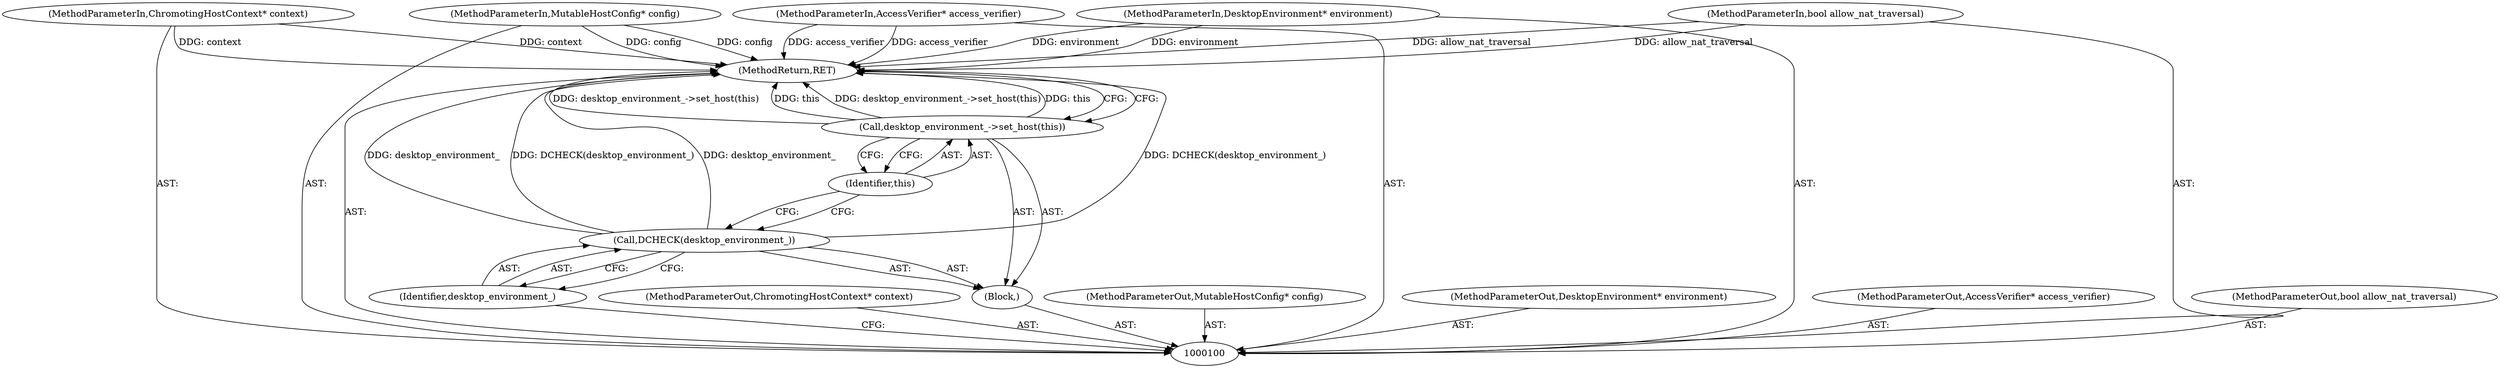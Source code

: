 digraph "0_Chrome_a46bcef82b29d30836a0f26226e3d4aca4fa9612_1" {
"1000111" [label="(MethodReturn,RET)"];
"1000101" [label="(MethodParameterIn,ChromotingHostContext* context)"];
"1000129" [label="(MethodParameterOut,ChromotingHostContext* context)"];
"1000106" [label="(Block,)"];
"1000107" [label="(Call,DCHECK(desktop_environment_))"];
"1000108" [label="(Identifier,desktop_environment_)"];
"1000109" [label="(Call,desktop_environment_->set_host(this))"];
"1000110" [label="(Identifier,this)"];
"1000102" [label="(MethodParameterIn,MutableHostConfig* config)"];
"1000130" [label="(MethodParameterOut,MutableHostConfig* config)"];
"1000103" [label="(MethodParameterIn,DesktopEnvironment* environment)"];
"1000131" [label="(MethodParameterOut,DesktopEnvironment* environment)"];
"1000104" [label="(MethodParameterIn,AccessVerifier* access_verifier)"];
"1000132" [label="(MethodParameterOut,AccessVerifier* access_verifier)"];
"1000105" [label="(MethodParameterIn,bool allow_nat_traversal)"];
"1000133" [label="(MethodParameterOut,bool allow_nat_traversal)"];
"1000111" -> "1000100"  [label="AST: "];
"1000111" -> "1000109"  [label="CFG: "];
"1000107" -> "1000111"  [label="DDG: desktop_environment_"];
"1000107" -> "1000111"  [label="DDG: DCHECK(desktop_environment_)"];
"1000104" -> "1000111"  [label="DDG: access_verifier"];
"1000105" -> "1000111"  [label="DDG: allow_nat_traversal"];
"1000103" -> "1000111"  [label="DDG: environment"];
"1000102" -> "1000111"  [label="DDG: config"];
"1000109" -> "1000111"  [label="DDG: desktop_environment_->set_host(this)"];
"1000109" -> "1000111"  [label="DDG: this"];
"1000101" -> "1000111"  [label="DDG: context"];
"1000101" -> "1000100"  [label="AST: "];
"1000101" -> "1000111"  [label="DDG: context"];
"1000129" -> "1000100"  [label="AST: "];
"1000106" -> "1000100"  [label="AST: "];
"1000107" -> "1000106"  [label="AST: "];
"1000109" -> "1000106"  [label="AST: "];
"1000107" -> "1000106"  [label="AST: "];
"1000107" -> "1000108"  [label="CFG: "];
"1000108" -> "1000107"  [label="AST: "];
"1000110" -> "1000107"  [label="CFG: "];
"1000107" -> "1000111"  [label="DDG: desktop_environment_"];
"1000107" -> "1000111"  [label="DDG: DCHECK(desktop_environment_)"];
"1000108" -> "1000107"  [label="AST: "];
"1000108" -> "1000100"  [label="CFG: "];
"1000107" -> "1000108"  [label="CFG: "];
"1000109" -> "1000106"  [label="AST: "];
"1000109" -> "1000110"  [label="CFG: "];
"1000110" -> "1000109"  [label="AST: "];
"1000111" -> "1000109"  [label="CFG: "];
"1000109" -> "1000111"  [label="DDG: desktop_environment_->set_host(this)"];
"1000109" -> "1000111"  [label="DDG: this"];
"1000110" -> "1000109"  [label="AST: "];
"1000110" -> "1000107"  [label="CFG: "];
"1000109" -> "1000110"  [label="CFG: "];
"1000102" -> "1000100"  [label="AST: "];
"1000102" -> "1000111"  [label="DDG: config"];
"1000130" -> "1000100"  [label="AST: "];
"1000103" -> "1000100"  [label="AST: "];
"1000103" -> "1000111"  [label="DDG: environment"];
"1000131" -> "1000100"  [label="AST: "];
"1000104" -> "1000100"  [label="AST: "];
"1000104" -> "1000111"  [label="DDG: access_verifier"];
"1000132" -> "1000100"  [label="AST: "];
"1000105" -> "1000100"  [label="AST: "];
"1000105" -> "1000111"  [label="DDG: allow_nat_traversal"];
"1000133" -> "1000100"  [label="AST: "];
}
